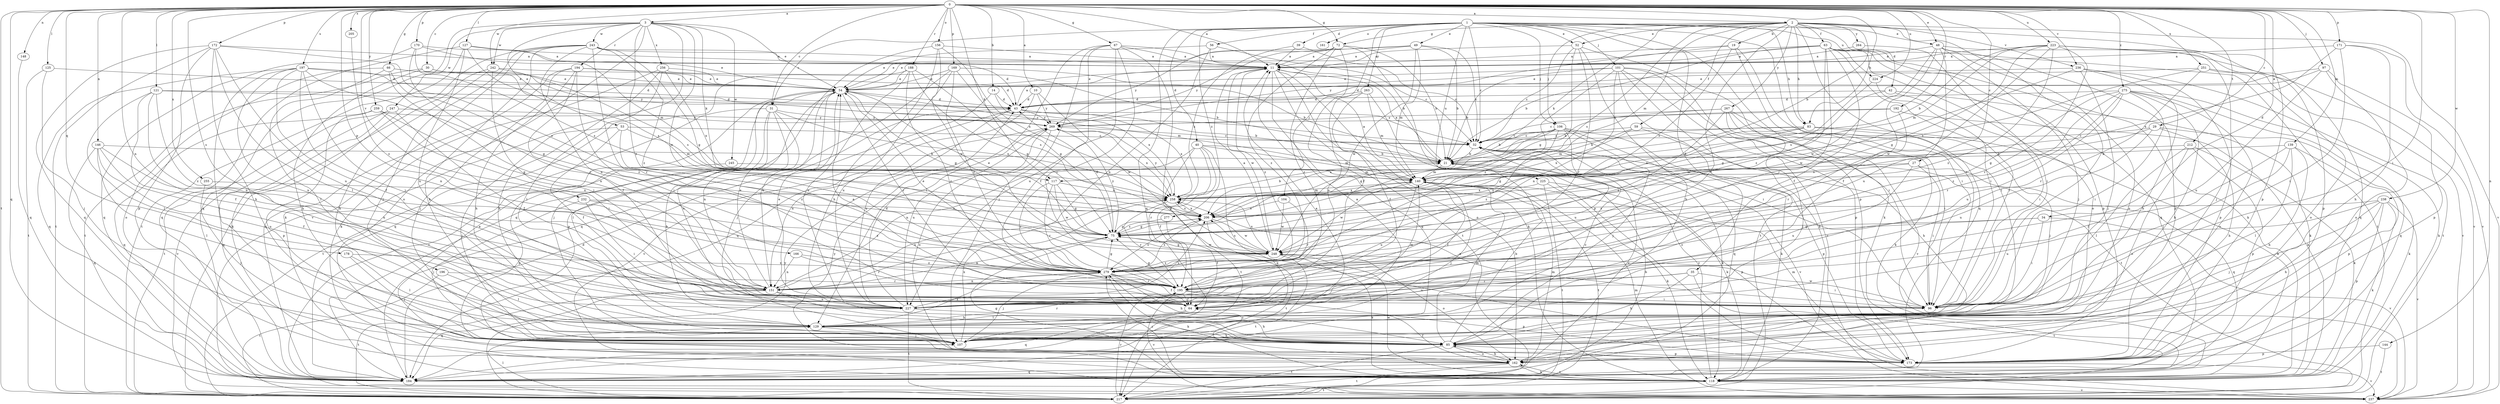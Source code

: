 strict digraph  {
0;
1;
2;
3;
10;
11;
14;
19;
21;
27;
29;
30;
31;
32;
34;
35;
39;
40;
42;
43;
48;
49;
52;
53;
54;
56;
59;
63;
64;
66;
67;
72;
75;
83;
85;
96;
97;
101;
104;
106;
107;
117;
118;
121;
125;
127;
129;
139;
140;
144;
146;
148;
151;
156;
161;
162;
166;
169;
170;
171;
172;
173;
178;
184;
188;
192;
194;
195;
196;
197;
205;
206;
212;
217;
223;
224;
225;
227;
232;
236;
237;
238;
242;
243;
245;
247;
248;
251;
255;
256;
258;
259;
263;
264;
267;
269;
275;
277;
279;
0 -> 2  [label=a];
0 -> 3  [label=a];
0 -> 10  [label=a];
0 -> 11  [label=a];
0 -> 14  [label=b];
0 -> 27  [label=c];
0 -> 29  [label=c];
0 -> 30  [label=c];
0 -> 31  [label=c];
0 -> 34  [label=d];
0 -> 48  [label=e];
0 -> 66  [label=g];
0 -> 67  [label=g];
0 -> 72  [label=g];
0 -> 83  [label=h];
0 -> 96  [label=i];
0 -> 97  [label=j];
0 -> 117  [label=k];
0 -> 121  [label=l];
0 -> 125  [label=l];
0 -> 127  [label=l];
0 -> 139  [label=m];
0 -> 144  [label=n];
0 -> 146  [label=n];
0 -> 148  [label=n];
0 -> 151  [label=n];
0 -> 156  [label=o];
0 -> 166  [label=p];
0 -> 169  [label=p];
0 -> 170  [label=p];
0 -> 171  [label=p];
0 -> 172  [label=p];
0 -> 178  [label=q];
0 -> 184  [label=q];
0 -> 188  [label=r];
0 -> 192  [label=r];
0 -> 196  [label=s];
0 -> 197  [label=s];
0 -> 205  [label=s];
0 -> 212  [label=t];
0 -> 217  [label=t];
0 -> 223  [label=u];
0 -> 224  [label=u];
0 -> 232  [label=v];
0 -> 236  [label=v];
0 -> 238  [label=w];
0 -> 242  [label=w];
0 -> 251  [label=x];
0 -> 255  [label=x];
0 -> 259  [label=y];
0 -> 275  [label=z];
1 -> 31  [label=c];
1 -> 32  [label=c];
1 -> 35  [label=d];
1 -> 39  [label=d];
1 -> 40  [label=d];
1 -> 48  [label=e];
1 -> 49  [label=e];
1 -> 52  [label=e];
1 -> 56  [label=f];
1 -> 83  [label=h];
1 -> 96  [label=i];
1 -> 101  [label=j];
1 -> 104  [label=j];
1 -> 106  [label=j];
1 -> 161  [label=o];
1 -> 173  [label=p];
1 -> 184  [label=q];
1 -> 224  [label=u];
1 -> 225  [label=u];
1 -> 263  [label=y];
1 -> 277  [label=z];
2 -> 19  [label=b];
2 -> 21  [label=b];
2 -> 42  [label=d];
2 -> 52  [label=e];
2 -> 59  [label=f];
2 -> 63  [label=f];
2 -> 64  [label=f];
2 -> 72  [label=g];
2 -> 83  [label=h];
2 -> 96  [label=i];
2 -> 106  [label=j];
2 -> 117  [label=k];
2 -> 140  [label=m];
2 -> 173  [label=p];
2 -> 184  [label=q];
2 -> 206  [label=s];
2 -> 236  [label=v];
2 -> 237  [label=v];
2 -> 264  [label=y];
2 -> 267  [label=y];
3 -> 53  [label=e];
3 -> 54  [label=e];
3 -> 117  [label=k];
3 -> 162  [label=o];
3 -> 184  [label=q];
3 -> 194  [label=r];
3 -> 237  [label=v];
3 -> 242  [label=w];
3 -> 243  [label=w];
3 -> 245  [label=w];
3 -> 247  [label=w];
3 -> 248  [label=w];
3 -> 256  [label=x];
3 -> 279  [label=z];
10 -> 43  [label=d];
10 -> 184  [label=q];
10 -> 248  [label=w];
10 -> 269  [label=y];
11 -> 54  [label=e];
11 -> 118  [label=k];
11 -> 162  [label=o];
11 -> 184  [label=q];
11 -> 217  [label=t];
11 -> 248  [label=w];
11 -> 279  [label=z];
14 -> 43  [label=d];
14 -> 107  [label=j];
14 -> 258  [label=x];
19 -> 11  [label=a];
19 -> 96  [label=i];
19 -> 129  [label=l];
19 -> 206  [label=s];
19 -> 269  [label=y];
21 -> 11  [label=a];
21 -> 118  [label=k];
21 -> 140  [label=m];
27 -> 96  [label=i];
27 -> 140  [label=m];
27 -> 184  [label=q];
27 -> 206  [label=s];
27 -> 227  [label=u];
29 -> 32  [label=c];
29 -> 85  [label=h];
29 -> 118  [label=k];
29 -> 206  [label=s];
29 -> 227  [label=u];
30 -> 54  [label=e];
30 -> 85  [label=h];
30 -> 217  [label=t];
30 -> 269  [label=y];
31 -> 85  [label=h];
31 -> 129  [label=l];
31 -> 151  [label=n];
31 -> 217  [label=t];
31 -> 227  [label=u];
31 -> 258  [label=x];
31 -> 269  [label=y];
32 -> 21  [label=b];
32 -> 118  [label=k];
32 -> 173  [label=p];
32 -> 237  [label=v];
34 -> 75  [label=g];
34 -> 96  [label=i];
34 -> 237  [label=v];
34 -> 279  [label=z];
35 -> 85  [label=h];
35 -> 96  [label=i];
35 -> 195  [label=r];
35 -> 217  [label=t];
35 -> 227  [label=u];
39 -> 11  [label=a];
39 -> 32  [label=c];
39 -> 258  [label=x];
40 -> 21  [label=b];
40 -> 64  [label=f];
40 -> 140  [label=m];
40 -> 151  [label=n];
40 -> 184  [label=q];
40 -> 195  [label=r];
40 -> 217  [label=t];
42 -> 43  [label=d];
42 -> 75  [label=g];
42 -> 96  [label=i];
42 -> 118  [label=k];
43 -> 11  [label=a];
43 -> 21  [label=b];
43 -> 227  [label=u];
43 -> 237  [label=v];
43 -> 258  [label=x];
43 -> 269  [label=y];
48 -> 11  [label=a];
48 -> 64  [label=f];
48 -> 107  [label=j];
48 -> 162  [label=o];
48 -> 173  [label=p];
48 -> 227  [label=u];
48 -> 237  [label=v];
48 -> 248  [label=w];
49 -> 11  [label=a];
49 -> 21  [label=b];
49 -> 32  [label=c];
49 -> 54  [label=e];
49 -> 140  [label=m];
49 -> 248  [label=w];
49 -> 269  [label=y];
52 -> 11  [label=a];
52 -> 32  [label=c];
52 -> 75  [label=g];
52 -> 85  [label=h];
52 -> 118  [label=k];
52 -> 195  [label=r];
53 -> 32  [label=c];
53 -> 64  [label=f];
53 -> 107  [label=j];
53 -> 140  [label=m];
53 -> 279  [label=z];
54 -> 43  [label=d];
54 -> 75  [label=g];
54 -> 107  [label=j];
54 -> 140  [label=m];
54 -> 151  [label=n];
54 -> 173  [label=p];
54 -> 195  [label=r];
54 -> 237  [label=v];
56 -> 11  [label=a];
56 -> 32  [label=c];
56 -> 54  [label=e];
56 -> 151  [label=n];
59 -> 32  [label=c];
59 -> 85  [label=h];
59 -> 140  [label=m];
59 -> 217  [label=t];
59 -> 258  [label=x];
63 -> 11  [label=a];
63 -> 21  [label=b];
63 -> 54  [label=e];
63 -> 64  [label=f];
63 -> 96  [label=i];
63 -> 118  [label=k];
63 -> 162  [label=o];
63 -> 173  [label=p];
63 -> 184  [label=q];
63 -> 195  [label=r];
63 -> 217  [label=t];
63 -> 279  [label=z];
64 -> 54  [label=e];
64 -> 129  [label=l];
64 -> 140  [label=m];
64 -> 184  [label=q];
66 -> 32  [label=c];
66 -> 54  [label=e];
66 -> 129  [label=l];
66 -> 151  [label=n];
66 -> 162  [label=o];
66 -> 279  [label=z];
67 -> 11  [label=a];
67 -> 21  [label=b];
67 -> 64  [label=f];
67 -> 107  [label=j];
67 -> 129  [label=l];
67 -> 173  [label=p];
67 -> 195  [label=r];
67 -> 227  [label=u];
72 -> 11  [label=a];
72 -> 21  [label=b];
72 -> 64  [label=f];
72 -> 173  [label=p];
72 -> 195  [label=r];
72 -> 269  [label=y];
72 -> 279  [label=z];
75 -> 43  [label=d];
75 -> 54  [label=e];
75 -> 151  [label=n];
75 -> 206  [label=s];
75 -> 248  [label=w];
75 -> 269  [label=y];
83 -> 21  [label=b];
83 -> 32  [label=c];
83 -> 75  [label=g];
83 -> 107  [label=j];
83 -> 118  [label=k];
83 -> 258  [label=x];
85 -> 21  [label=b];
85 -> 32  [label=c];
85 -> 140  [label=m];
85 -> 162  [label=o];
85 -> 173  [label=p];
85 -> 217  [label=t];
96 -> 248  [label=w];
96 -> 258  [label=x];
97 -> 43  [label=d];
97 -> 54  [label=e];
97 -> 162  [label=o];
97 -> 173  [label=p];
97 -> 227  [label=u];
101 -> 21  [label=b];
101 -> 54  [label=e];
101 -> 96  [label=i];
101 -> 118  [label=k];
101 -> 151  [label=n];
101 -> 173  [label=p];
101 -> 217  [label=t];
101 -> 237  [label=v];
101 -> 279  [label=z];
104 -> 195  [label=r];
104 -> 206  [label=s];
104 -> 248  [label=w];
106 -> 21  [label=b];
106 -> 32  [label=c];
106 -> 75  [label=g];
106 -> 107  [label=j];
106 -> 118  [label=k];
106 -> 184  [label=q];
106 -> 206  [label=s];
106 -> 227  [label=u];
106 -> 279  [label=z];
107 -> 11  [label=a];
107 -> 258  [label=x];
117 -> 75  [label=g];
117 -> 195  [label=r];
117 -> 248  [label=w];
117 -> 258  [label=x];
117 -> 279  [label=z];
118 -> 32  [label=c];
118 -> 75  [label=g];
118 -> 162  [label=o];
118 -> 217  [label=t];
118 -> 237  [label=v];
118 -> 248  [label=w];
118 -> 269  [label=y];
118 -> 279  [label=z];
121 -> 32  [label=c];
121 -> 43  [label=d];
121 -> 64  [label=f];
121 -> 129  [label=l];
121 -> 151  [label=n];
121 -> 279  [label=z];
125 -> 54  [label=e];
125 -> 107  [label=j];
125 -> 217  [label=t];
127 -> 11  [label=a];
127 -> 140  [label=m];
127 -> 184  [label=q];
127 -> 206  [label=s];
127 -> 217  [label=t];
127 -> 227  [label=u];
129 -> 11  [label=a];
129 -> 85  [label=h];
129 -> 107  [label=j];
129 -> 195  [label=r];
129 -> 279  [label=z];
139 -> 21  [label=b];
139 -> 64  [label=f];
139 -> 85  [label=h];
139 -> 96  [label=i];
139 -> 129  [label=l];
139 -> 173  [label=p];
140 -> 11  [label=a];
140 -> 64  [label=f];
140 -> 107  [label=j];
140 -> 217  [label=t];
140 -> 227  [label=u];
140 -> 248  [label=w];
140 -> 258  [label=x];
144 -> 173  [label=p];
144 -> 217  [label=t];
146 -> 21  [label=b];
146 -> 64  [label=f];
146 -> 129  [label=l];
146 -> 151  [label=n];
146 -> 184  [label=q];
146 -> 227  [label=u];
148 -> 184  [label=q];
151 -> 54  [label=e];
151 -> 85  [label=h];
151 -> 184  [label=q];
151 -> 217  [label=t];
151 -> 227  [label=u];
151 -> 258  [label=x];
156 -> 11  [label=a];
156 -> 85  [label=h];
156 -> 184  [label=q];
156 -> 248  [label=w];
156 -> 258  [label=x];
162 -> 54  [label=e];
162 -> 64  [label=f];
162 -> 85  [label=h];
162 -> 118  [label=k];
162 -> 140  [label=m];
162 -> 184  [label=q];
162 -> 217  [label=t];
162 -> 279  [label=z];
166 -> 151  [label=n];
166 -> 195  [label=r];
166 -> 279  [label=z];
169 -> 21  [label=b];
169 -> 54  [label=e];
169 -> 75  [label=g];
169 -> 184  [label=q];
169 -> 227  [label=u];
169 -> 279  [label=z];
170 -> 11  [label=a];
170 -> 54  [label=e];
170 -> 184  [label=q];
170 -> 195  [label=r];
170 -> 206  [label=s];
171 -> 11  [label=a];
171 -> 85  [label=h];
171 -> 96  [label=i];
171 -> 237  [label=v];
171 -> 258  [label=x];
172 -> 11  [label=a];
172 -> 85  [label=h];
172 -> 129  [label=l];
172 -> 173  [label=p];
172 -> 184  [label=q];
172 -> 206  [label=s];
172 -> 217  [label=t];
172 -> 227  [label=u];
173 -> 140  [label=m];
173 -> 237  [label=v];
178 -> 107  [label=j];
178 -> 129  [label=l];
178 -> 279  [label=z];
184 -> 21  [label=b];
184 -> 32  [label=c];
184 -> 43  [label=d];
188 -> 54  [label=e];
188 -> 75  [label=g];
188 -> 184  [label=q];
188 -> 195  [label=r];
188 -> 206  [label=s];
188 -> 227  [label=u];
192 -> 32  [label=c];
192 -> 118  [label=k];
192 -> 195  [label=r];
192 -> 269  [label=y];
194 -> 43  [label=d];
194 -> 54  [label=e];
194 -> 64  [label=f];
194 -> 85  [label=h];
194 -> 96  [label=i];
194 -> 107  [label=j];
194 -> 184  [label=q];
195 -> 64  [label=f];
195 -> 75  [label=g];
195 -> 96  [label=i];
195 -> 173  [label=p];
195 -> 237  [label=v];
196 -> 129  [label=l];
196 -> 195  [label=r];
196 -> 217  [label=t];
197 -> 43  [label=d];
197 -> 54  [label=e];
197 -> 64  [label=f];
197 -> 75  [label=g];
197 -> 96  [label=i];
197 -> 107  [label=j];
197 -> 151  [label=n];
197 -> 184  [label=q];
197 -> 227  [label=u];
205 -> 279  [label=z];
206 -> 75  [label=g];
206 -> 217  [label=t];
206 -> 248  [label=w];
206 -> 258  [label=x];
206 -> 279  [label=z];
212 -> 21  [label=b];
212 -> 118  [label=k];
212 -> 129  [label=l];
212 -> 162  [label=o];
212 -> 173  [label=p];
217 -> 129  [label=l];
217 -> 195  [label=r];
217 -> 269  [label=y];
223 -> 11  [label=a];
223 -> 21  [label=b];
223 -> 75  [label=g];
223 -> 107  [label=j];
223 -> 140  [label=m];
223 -> 173  [label=p];
223 -> 184  [label=q];
223 -> 195  [label=r];
223 -> 248  [label=w];
223 -> 279  [label=z];
224 -> 96  [label=i];
224 -> 206  [label=s];
225 -> 118  [label=k];
225 -> 173  [label=p];
225 -> 217  [label=t];
225 -> 258  [label=x];
227 -> 43  [label=d];
227 -> 54  [label=e];
227 -> 85  [label=h];
227 -> 206  [label=s];
227 -> 217  [label=t];
232 -> 96  [label=i];
232 -> 107  [label=j];
232 -> 206  [label=s];
232 -> 279  [label=z];
236 -> 54  [label=e];
236 -> 85  [label=h];
236 -> 107  [label=j];
236 -> 173  [label=p];
236 -> 217  [label=t];
236 -> 248  [label=w];
237 -> 140  [label=m];
238 -> 85  [label=h];
238 -> 107  [label=j];
238 -> 118  [label=k];
238 -> 173  [label=p];
238 -> 206  [label=s];
238 -> 227  [label=u];
238 -> 237  [label=v];
242 -> 54  [label=e];
242 -> 85  [label=h];
242 -> 96  [label=i];
242 -> 118  [label=k];
242 -> 206  [label=s];
243 -> 11  [label=a];
243 -> 43  [label=d];
243 -> 75  [label=g];
243 -> 85  [label=h];
243 -> 107  [label=j];
243 -> 118  [label=k];
243 -> 151  [label=n];
243 -> 195  [label=r];
243 -> 217  [label=t];
243 -> 279  [label=z];
245 -> 140  [label=m];
245 -> 173  [label=p];
247 -> 64  [label=f];
247 -> 184  [label=q];
247 -> 217  [label=t];
247 -> 237  [label=v];
247 -> 269  [label=y];
248 -> 11  [label=a];
248 -> 75  [label=g];
248 -> 118  [label=k];
248 -> 162  [label=o];
248 -> 206  [label=s];
248 -> 217  [label=t];
248 -> 258  [label=x];
248 -> 279  [label=z];
251 -> 54  [label=e];
251 -> 162  [label=o];
251 -> 195  [label=r];
251 -> 237  [label=v];
251 -> 258  [label=x];
255 -> 107  [label=j];
255 -> 258  [label=x];
256 -> 21  [label=b];
256 -> 54  [label=e];
256 -> 85  [label=h];
256 -> 118  [label=k];
256 -> 129  [label=l];
256 -> 258  [label=x];
258 -> 21  [label=b];
258 -> 140  [label=m];
258 -> 195  [label=r];
258 -> 206  [label=s];
258 -> 269  [label=y];
259 -> 75  [label=g];
259 -> 96  [label=i];
259 -> 173  [label=p];
259 -> 184  [label=q];
259 -> 269  [label=y];
263 -> 43  [label=d];
263 -> 64  [label=f];
263 -> 96  [label=i];
263 -> 140  [label=m];
263 -> 151  [label=n];
264 -> 11  [label=a];
264 -> 96  [label=i];
267 -> 21  [label=b];
267 -> 96  [label=i];
267 -> 107  [label=j];
267 -> 118  [label=k];
267 -> 237  [label=v];
267 -> 269  [label=y];
267 -> 279  [label=z];
269 -> 32  [label=c];
269 -> 151  [label=n];
269 -> 162  [label=o];
269 -> 227  [label=u];
269 -> 258  [label=x];
275 -> 43  [label=d];
275 -> 75  [label=g];
275 -> 85  [label=h];
275 -> 96  [label=i];
275 -> 118  [label=k];
275 -> 162  [label=o];
275 -> 184  [label=q];
275 -> 195  [label=r];
275 -> 227  [label=u];
275 -> 279  [label=z];
277 -> 64  [label=f];
277 -> 75  [label=g];
279 -> 54  [label=e];
279 -> 64  [label=f];
279 -> 75  [label=g];
279 -> 85  [label=h];
279 -> 107  [label=j];
279 -> 118  [label=k];
279 -> 151  [label=n];
279 -> 195  [label=r];
279 -> 206  [label=s];
}
